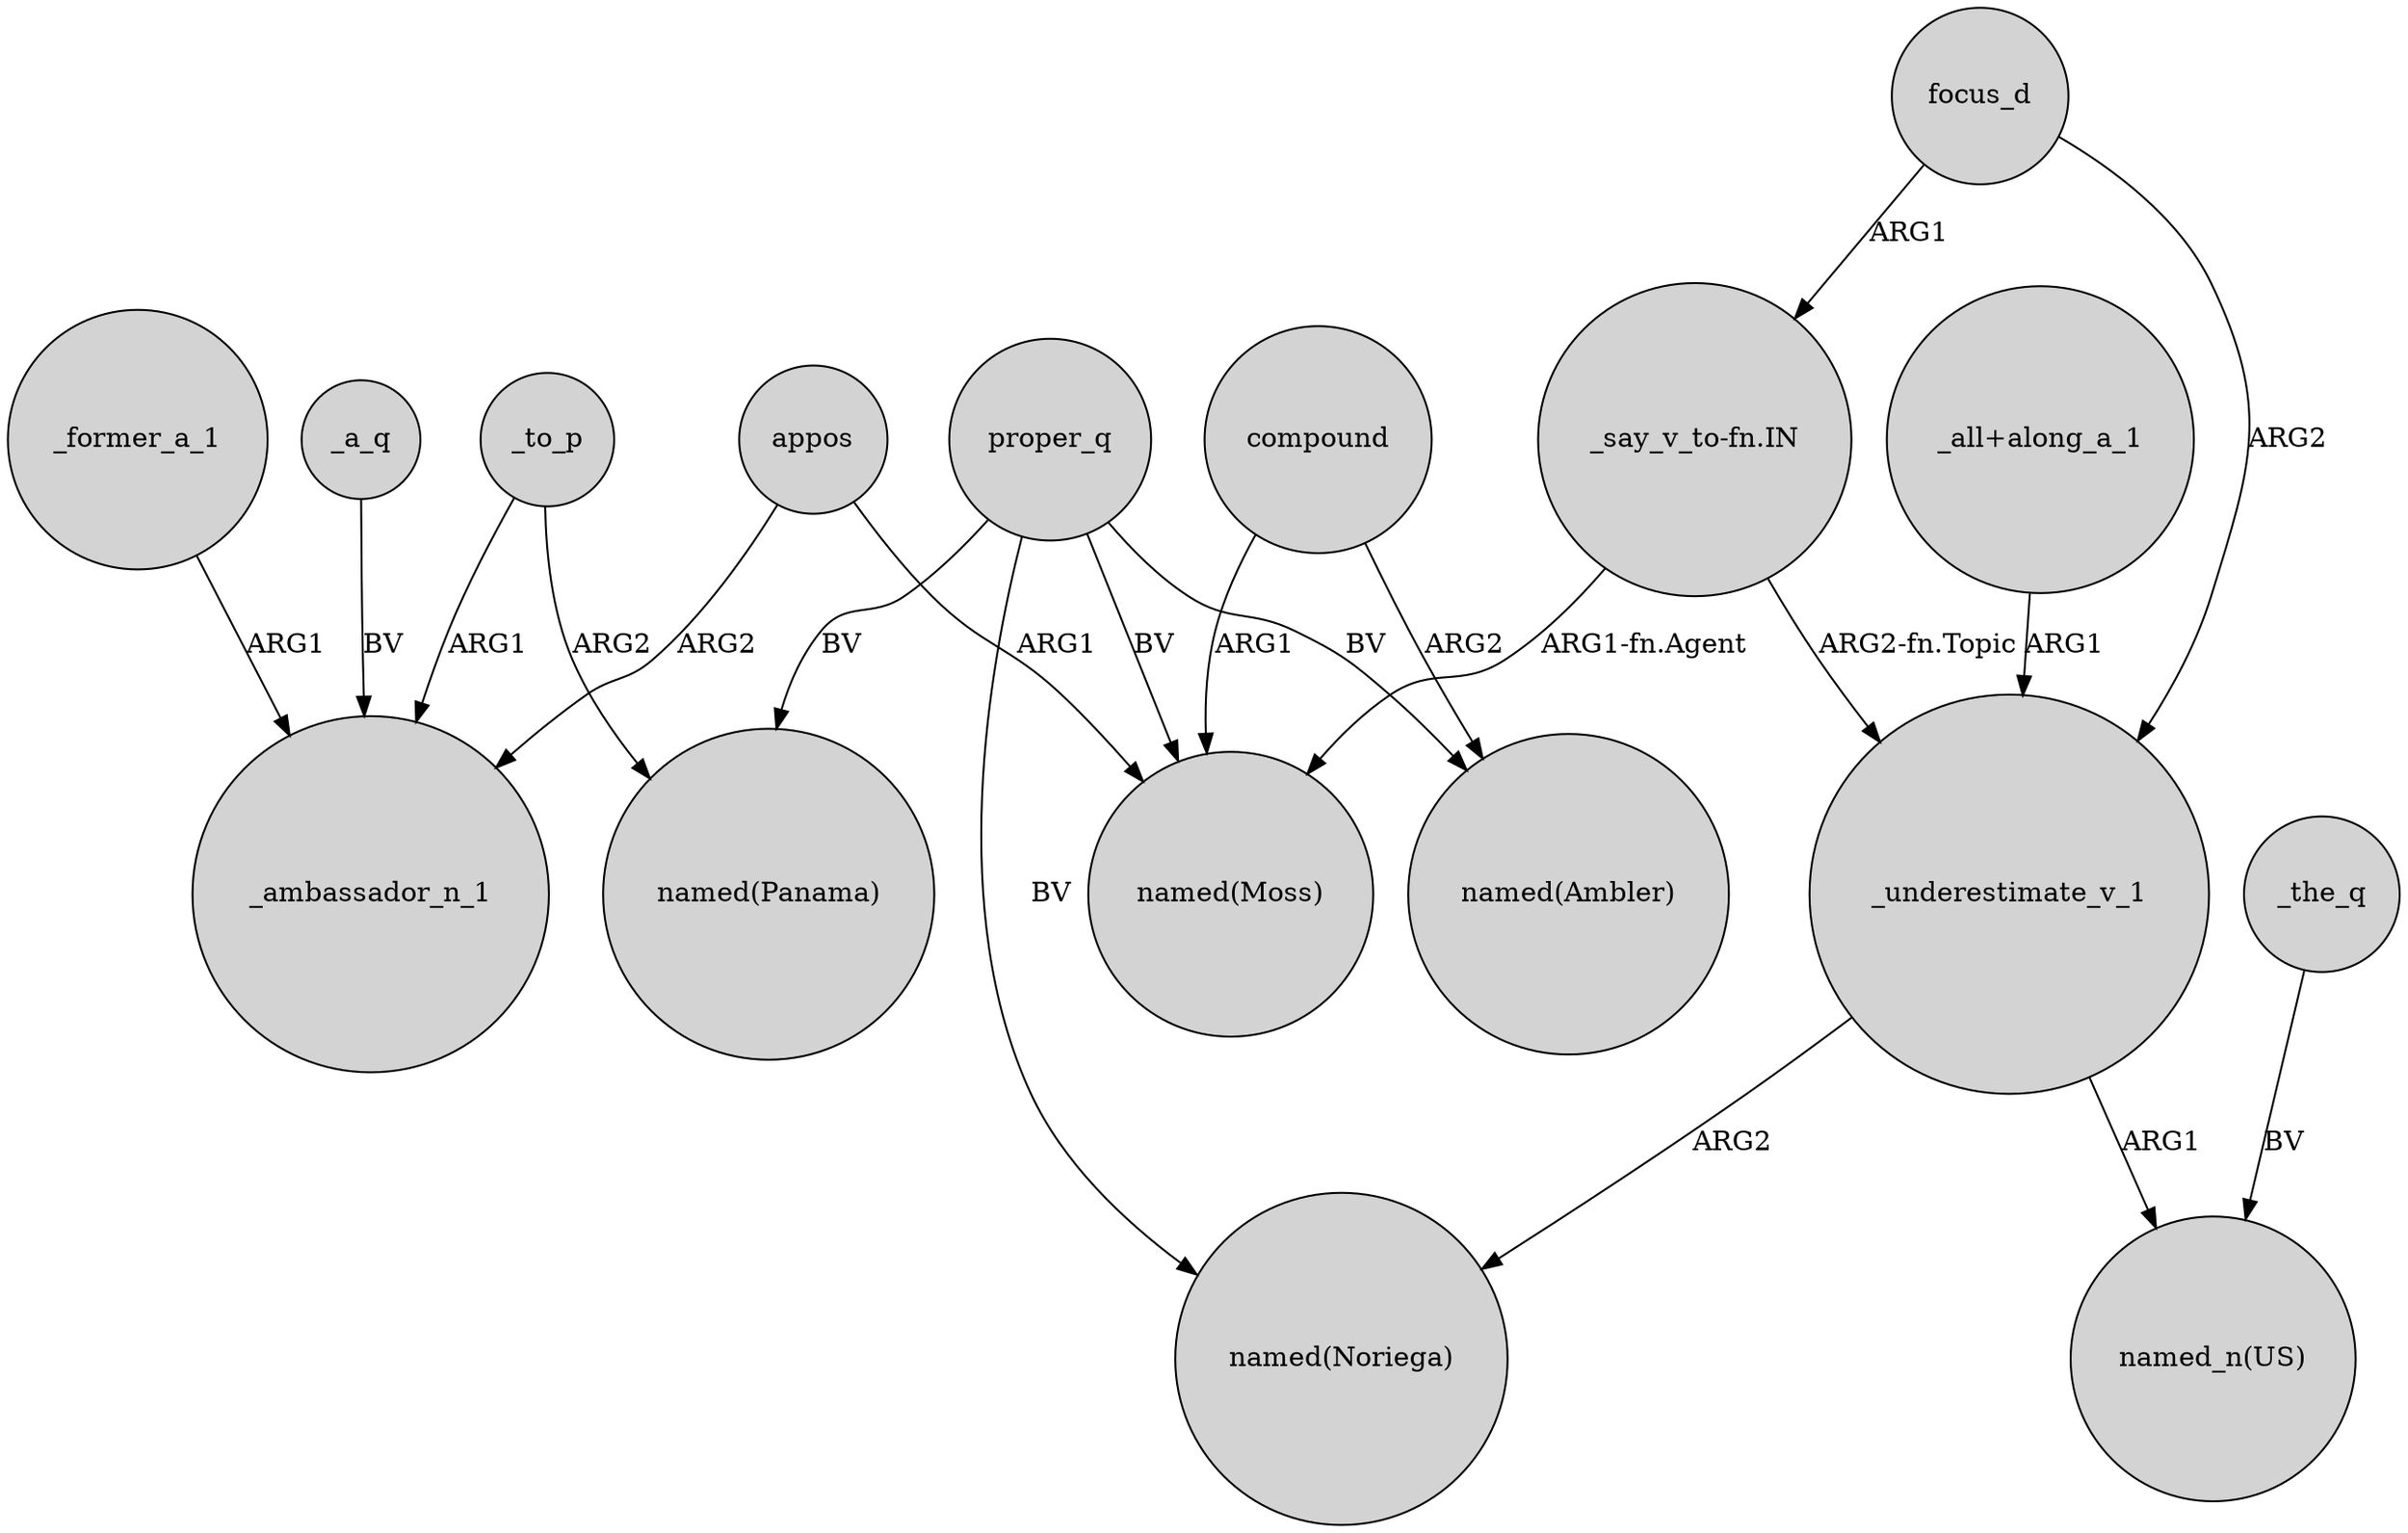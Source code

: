 digraph {
	node [shape=circle style=filled]
	appos -> _ambassador_n_1 [label=ARG2]
	compound -> "named(Ambler)" [label=ARG2]
	focus_d -> _underestimate_v_1 [label=ARG2]
	_underestimate_v_1 -> "named(Noriega)" [label=ARG2]
	"_all+along_a_1" -> _underestimate_v_1 [label=ARG1]
	_underestimate_v_1 -> "named_n(US)" [label=ARG1]
	proper_q -> "named(Moss)" [label=BV]
	appos -> "named(Moss)" [label=ARG1]
	"_say_v_to-fn.IN" -> _underestimate_v_1 [label="ARG2-fn.Topic"]
	proper_q -> "named(Noriega)" [label=BV]
	compound -> "named(Moss)" [label=ARG1]
	proper_q -> "named(Ambler)" [label=BV]
	_the_q -> "named_n(US)" [label=BV]
	proper_q -> "named(Panama)" [label=BV]
	_former_a_1 -> _ambassador_n_1 [label=ARG1]
	_to_p -> _ambassador_n_1 [label=ARG1]
	_to_p -> "named(Panama)" [label=ARG2]
	"_say_v_to-fn.IN" -> "named(Moss)" [label="ARG1-fn.Agent"]
	_a_q -> _ambassador_n_1 [label=BV]
	focus_d -> "_say_v_to-fn.IN" [label=ARG1]
}
